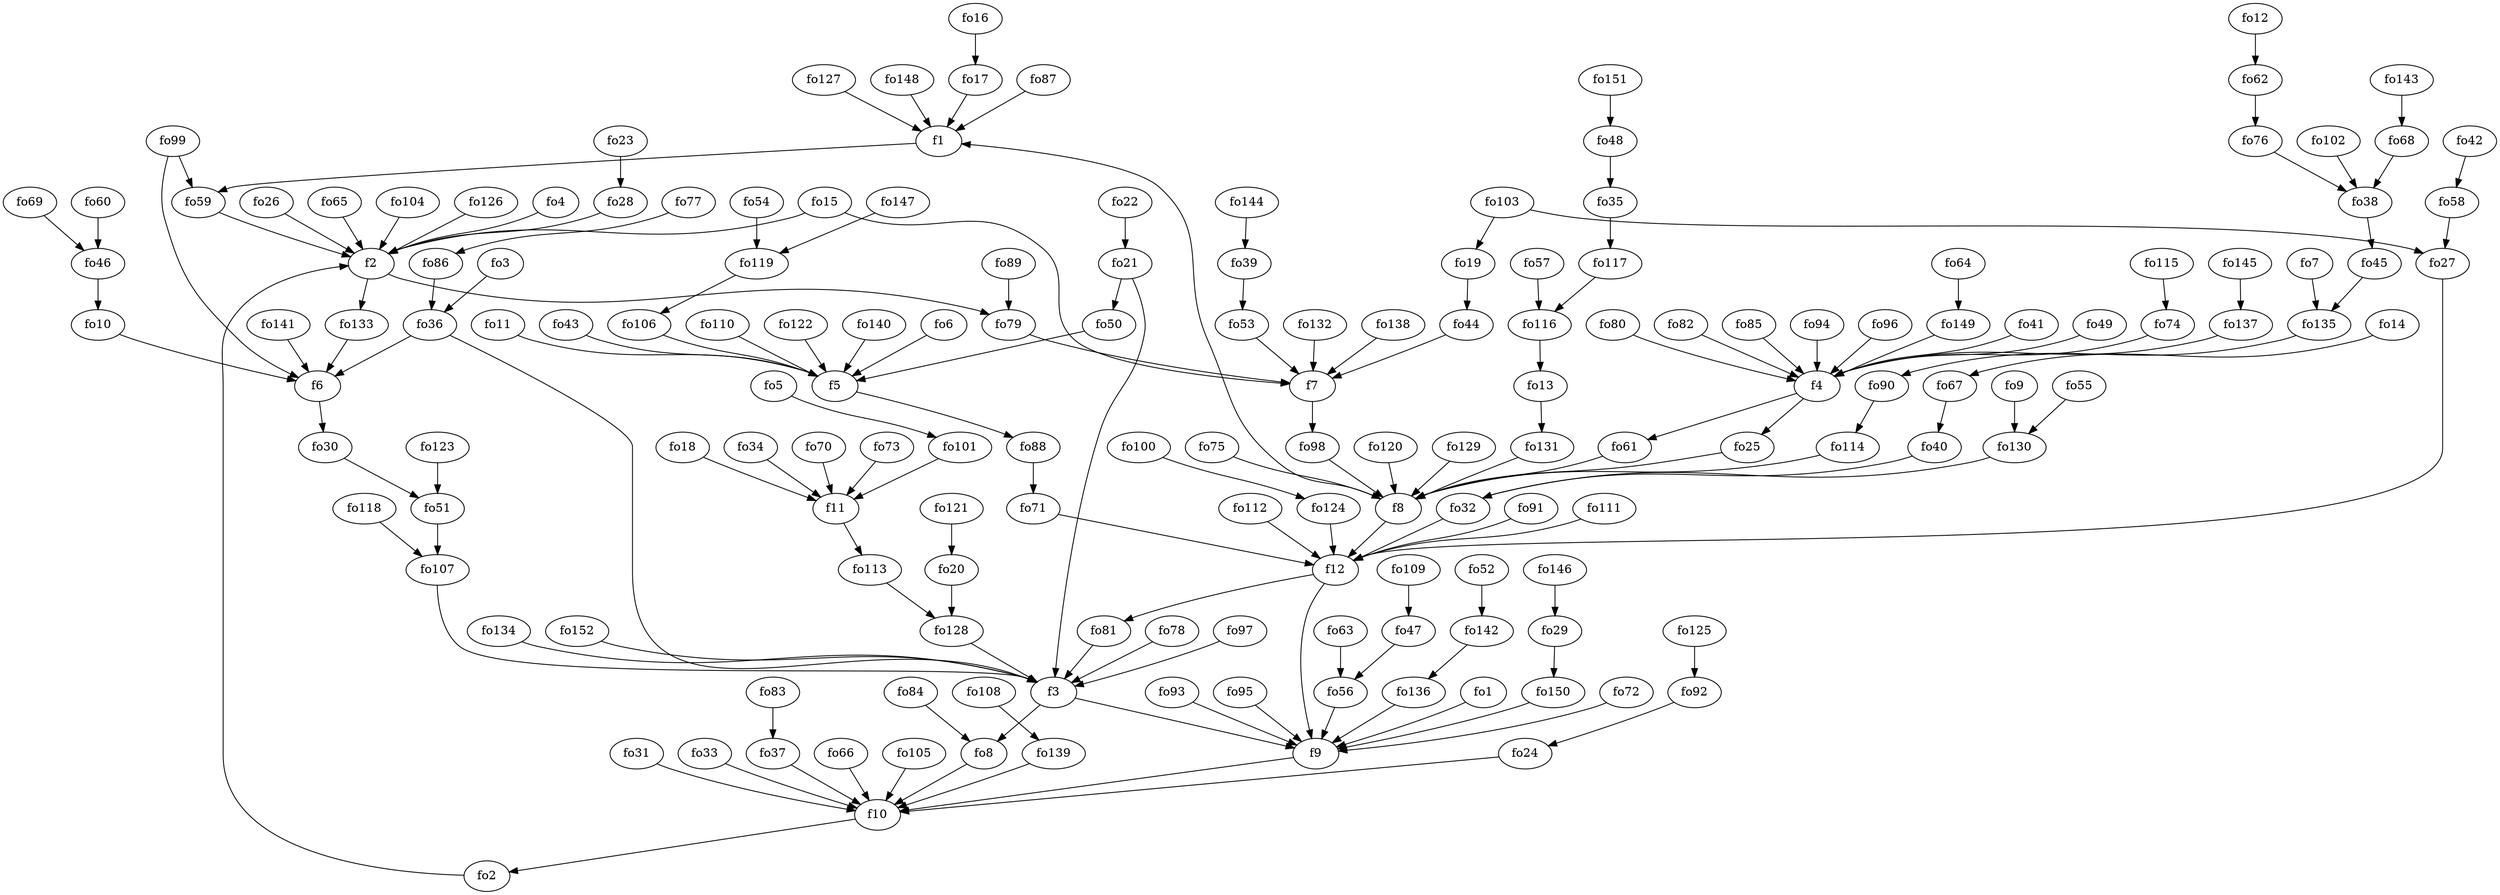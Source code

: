 strict digraph  {
f1;
f2;
f3;
f4;
f5;
f6;
f7;
f8;
f9;
f10;
f11;
f12;
fo1;
fo2;
fo3;
fo4;
fo5;
fo6;
fo7;
fo8;
fo9;
fo10;
fo11;
fo12;
fo13;
fo14;
fo15;
fo16;
fo17;
fo18;
fo19;
fo20;
fo21;
fo22;
fo23;
fo24;
fo25;
fo26;
fo27;
fo28;
fo29;
fo30;
fo31;
fo32;
fo33;
fo34;
fo35;
fo36;
fo37;
fo38;
fo39;
fo40;
fo41;
fo42;
fo43;
fo44;
fo45;
fo46;
fo47;
fo48;
fo49;
fo50;
fo51;
fo52;
fo53;
fo54;
fo55;
fo56;
fo57;
fo58;
fo59;
fo60;
fo61;
fo62;
fo63;
fo64;
fo65;
fo66;
fo67;
fo68;
fo69;
fo70;
fo71;
fo72;
fo73;
fo74;
fo75;
fo76;
fo77;
fo78;
fo79;
fo80;
fo81;
fo82;
fo83;
fo84;
fo85;
fo86;
fo87;
fo88;
fo89;
fo90;
fo91;
fo92;
fo93;
fo94;
fo95;
fo96;
fo97;
fo98;
fo99;
fo100;
fo101;
fo102;
fo103;
fo104;
fo105;
fo106;
fo107;
fo108;
fo109;
fo110;
fo111;
fo112;
fo113;
fo114;
fo115;
fo116;
fo117;
fo118;
fo119;
fo120;
fo121;
fo122;
fo123;
fo124;
fo125;
fo126;
fo127;
fo128;
fo129;
fo130;
fo131;
fo132;
fo133;
fo134;
fo135;
fo136;
fo137;
fo138;
fo139;
fo140;
fo141;
fo142;
fo143;
fo144;
fo145;
fo146;
fo147;
fo148;
fo149;
fo150;
fo151;
fo152;
f1 -> fo59  [weight=2];
f2 -> fo79  [weight=2];
f2 -> fo133  [weight=2];
f3 -> fo8  [weight=2];
f3 -> f9  [weight=2];
f4 -> fo61  [weight=2];
f4 -> fo25  [weight=2];
f5 -> fo88  [weight=2];
f6 -> fo30  [weight=2];
f7 -> fo98  [weight=2];
f8 -> f1  [weight=2];
f8 -> f12  [weight=2];
f9 -> f10  [weight=2];
f10 -> fo2  [weight=2];
f11 -> fo113  [weight=2];
f12 -> fo81  [weight=2];
f12 -> f9  [weight=2];
fo1 -> f9  [weight=2];
fo2 -> f2  [weight=2];
fo3 -> fo36  [weight=2];
fo4 -> f2  [weight=2];
fo5 -> fo101  [weight=2];
fo6 -> f5  [weight=2];
fo7 -> fo135  [weight=2];
fo8 -> f10  [weight=2];
fo9 -> fo130  [weight=2];
fo10 -> f6  [weight=2];
fo11 -> f5  [weight=2];
fo12 -> fo62  [weight=2];
fo13 -> fo131  [weight=2];
fo14 -> fo67  [weight=2];
fo15 -> f2  [weight=2];
fo15 -> f7  [weight=2];
fo16 -> fo17  [weight=2];
fo17 -> f1  [weight=2];
fo18 -> f11  [weight=2];
fo19 -> fo44  [weight=2];
fo20 -> fo128  [weight=2];
fo21 -> fo50  [weight=2];
fo21 -> f3  [weight=2];
fo22 -> fo21  [weight=2];
fo23 -> fo28  [weight=2];
fo24 -> f10  [weight=2];
fo25 -> f8  [weight=2];
fo26 -> f2  [weight=2];
fo27 -> f12  [weight=2];
fo28 -> f2  [weight=2];
fo29 -> fo150  [weight=2];
fo30 -> fo51  [weight=2];
fo31 -> f10  [weight=2];
fo32 -> f12  [weight=2];
fo33 -> f10  [weight=2];
fo34 -> f11  [weight=2];
fo35 -> fo117  [weight=2];
fo36 -> f6  [weight=2];
fo36 -> f3  [weight=2];
fo37 -> f10  [weight=2];
fo38 -> fo45  [weight=2];
fo39 -> fo53  [weight=2];
fo40 -> fo32  [weight=2];
fo41 -> f4  [weight=2];
fo42 -> fo58  [weight=2];
fo43 -> f5  [weight=2];
fo44 -> f7  [weight=2];
fo45 -> fo135  [weight=2];
fo46 -> fo10  [weight=2];
fo47 -> fo56  [weight=2];
fo48 -> fo35  [weight=2];
fo49 -> f4  [weight=2];
fo50 -> f5  [weight=2];
fo51 -> fo107  [weight=2];
fo52 -> fo142  [weight=2];
fo53 -> f7  [weight=2];
fo54 -> fo119  [weight=2];
fo55 -> fo130  [weight=2];
fo56 -> f9  [weight=2];
fo57 -> fo116  [weight=2];
fo58 -> fo27  [weight=2];
fo59 -> f2  [weight=2];
fo60 -> fo46  [weight=2];
fo61 -> f8  [weight=2];
fo62 -> fo76  [weight=2];
fo63 -> fo56  [weight=2];
fo64 -> fo149  [weight=2];
fo65 -> f2  [weight=2];
fo66 -> f10  [weight=2];
fo67 -> fo40  [weight=2];
fo68 -> fo38  [weight=2];
fo69 -> fo46  [weight=2];
fo70 -> f11  [weight=2];
fo71 -> f12  [weight=2];
fo72 -> f9  [weight=2];
fo73 -> f11  [weight=2];
fo74 -> f4  [weight=2];
fo75 -> f8  [weight=2];
fo76 -> fo38  [weight=2];
fo77 -> fo86  [weight=2];
fo78 -> f3  [weight=2];
fo79 -> f7  [weight=2];
fo80 -> f4  [weight=2];
fo81 -> f3  [weight=2];
fo82 -> f4  [weight=2];
fo83 -> fo37  [weight=2];
fo84 -> fo8  [weight=2];
fo85 -> f4  [weight=2];
fo86 -> fo36  [weight=2];
fo87 -> f1  [weight=2];
fo88 -> fo71  [weight=2];
fo89 -> fo79  [weight=2];
fo90 -> fo114  [weight=2];
fo91 -> f12  [weight=2];
fo92 -> fo24  [weight=2];
fo93 -> f9  [weight=2];
fo94 -> f4  [weight=2];
fo95 -> f9  [weight=2];
fo96 -> f4  [weight=2];
fo97 -> f3  [weight=2];
fo98 -> f8  [weight=2];
fo99 -> fo59  [weight=2];
fo99 -> f6  [weight=2];
fo100 -> fo124  [weight=2];
fo101 -> f11  [weight=2];
fo102 -> fo38  [weight=2];
fo103 -> fo27  [weight=2];
fo103 -> fo19  [weight=2];
fo104 -> f2  [weight=2];
fo105 -> f10  [weight=2];
fo106 -> f5  [weight=2];
fo107 -> f3  [weight=2];
fo108 -> fo139  [weight=2];
fo109 -> fo47  [weight=2];
fo110 -> f5  [weight=2];
fo111 -> f12  [weight=2];
fo112 -> f12  [weight=2];
fo113 -> fo128  [weight=2];
fo114 -> f8  [weight=2];
fo115 -> fo74  [weight=2];
fo116 -> fo13  [weight=2];
fo117 -> fo116  [weight=2];
fo118 -> fo107  [weight=2];
fo119 -> fo106  [weight=2];
fo120 -> f8  [weight=2];
fo121 -> fo20  [weight=2];
fo122 -> f5  [weight=2];
fo123 -> fo51  [weight=2];
fo124 -> f12  [weight=2];
fo125 -> fo92  [weight=2];
fo126 -> f2  [weight=2];
fo127 -> f1  [weight=2];
fo128 -> f3  [weight=2];
fo129 -> f8  [weight=2];
fo130 -> fo32  [weight=2];
fo131 -> f8  [weight=2];
fo132 -> f7  [weight=2];
fo133 -> f6  [weight=2];
fo134 -> f3  [weight=2];
fo135 -> fo90  [weight=2];
fo136 -> f9  [weight=2];
fo137 -> f4  [weight=2];
fo138 -> f7  [weight=2];
fo139 -> f10  [weight=2];
fo140 -> f5  [weight=2];
fo141 -> f6  [weight=2];
fo142 -> fo136  [weight=2];
fo143 -> fo68  [weight=2];
fo144 -> fo39  [weight=2];
fo145 -> fo137  [weight=2];
fo146 -> fo29  [weight=2];
fo147 -> fo119  [weight=2];
fo148 -> f1  [weight=2];
fo149 -> f4  [weight=2];
fo150 -> f9  [weight=2];
fo151 -> fo48  [weight=2];
fo152 -> f3  [weight=2];
}
